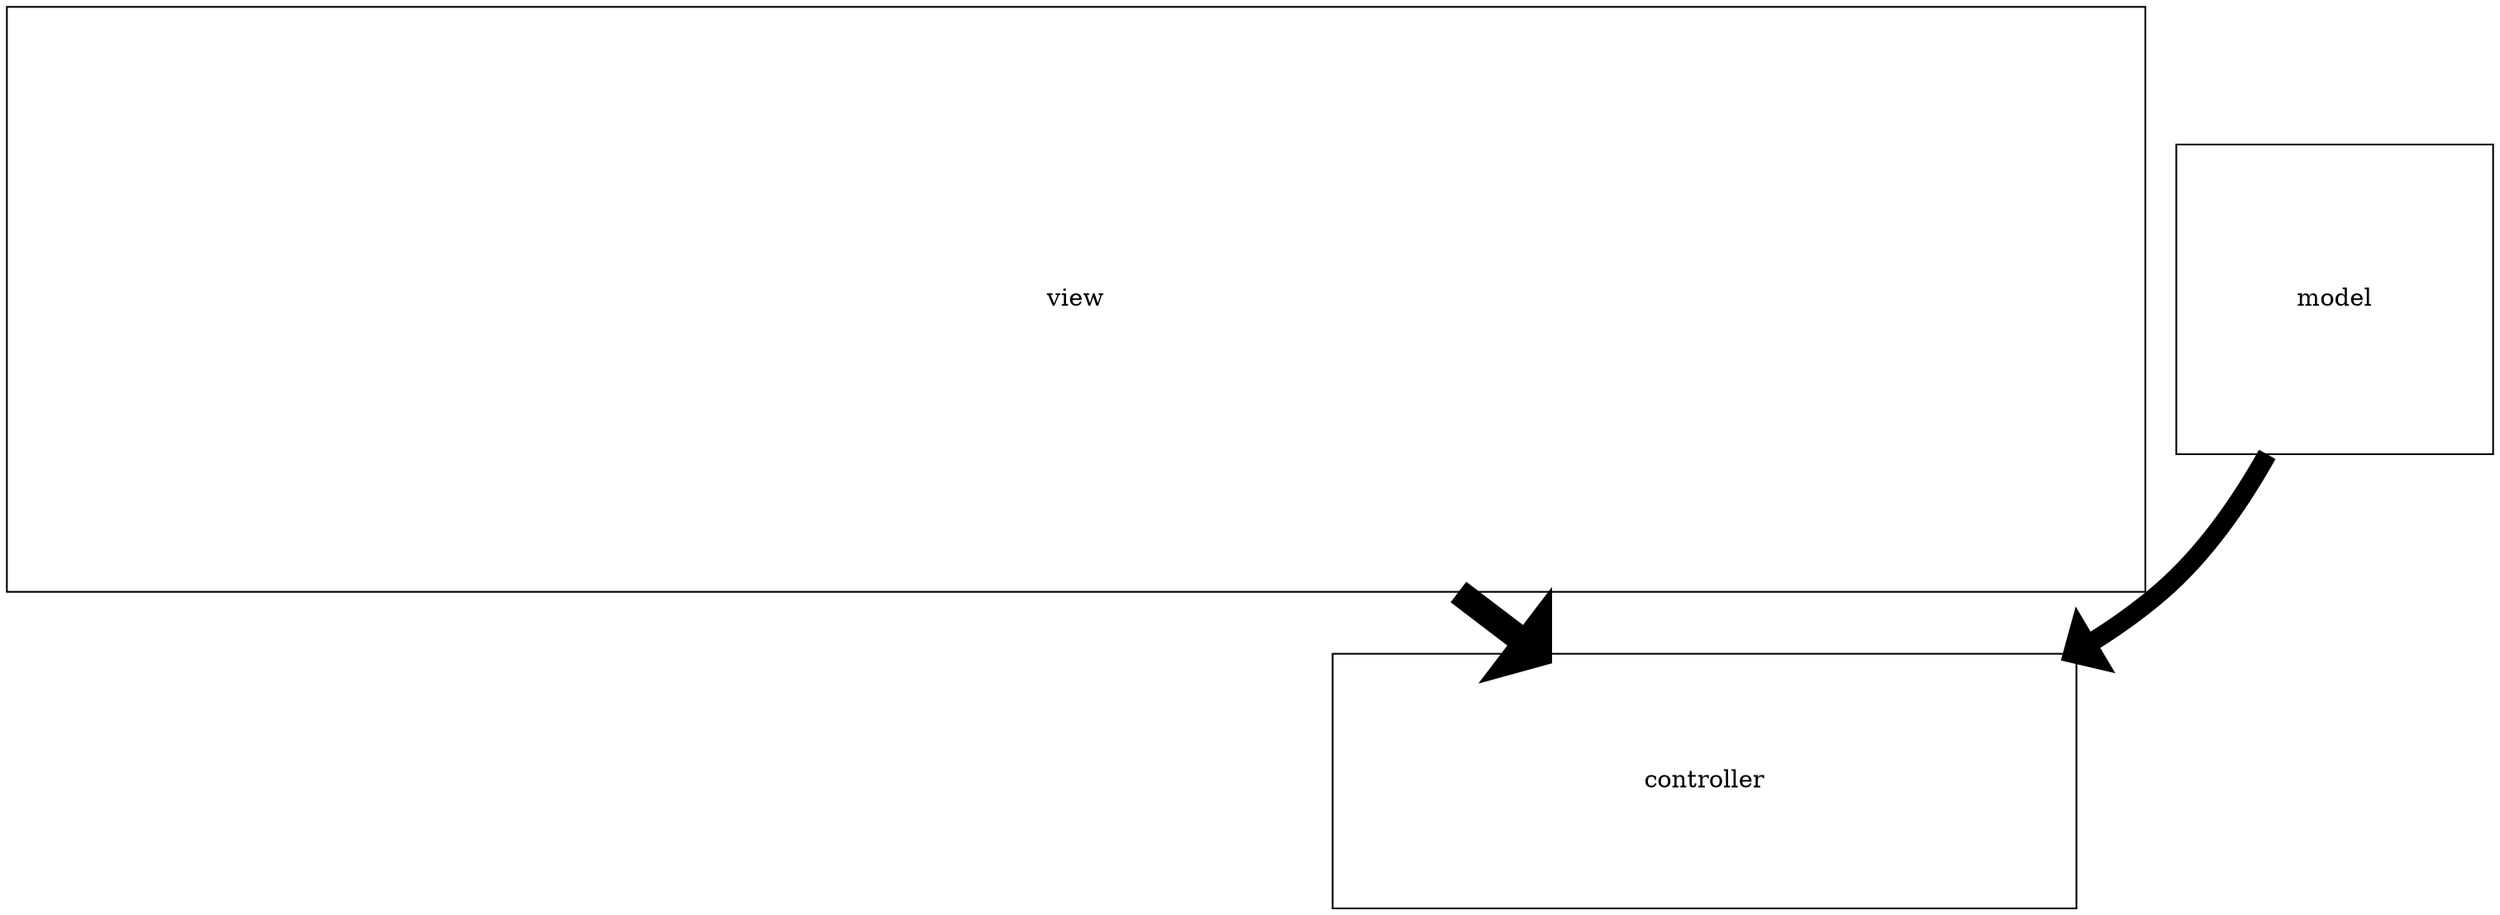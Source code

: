 digraph G {
    controller [ shape=rectangle,width=6,height=2.05555555556,fixedsize=true,type="node" ];
    view [ shape=rectangle,width=17.25,height=4.72222222222,fixedsize=true,type="node" ];
    model [ shape=rectangle,width=2.55555555556,height=2.5,fixedsize=true,type="node" ];
    view -> controller [ style="setlinewidth(15)",weight="setlinewidth(0.15)" ];
    model -> controller [ style="setlinewidth(11)",weight="setlinewidth(0.11)" ];
}
